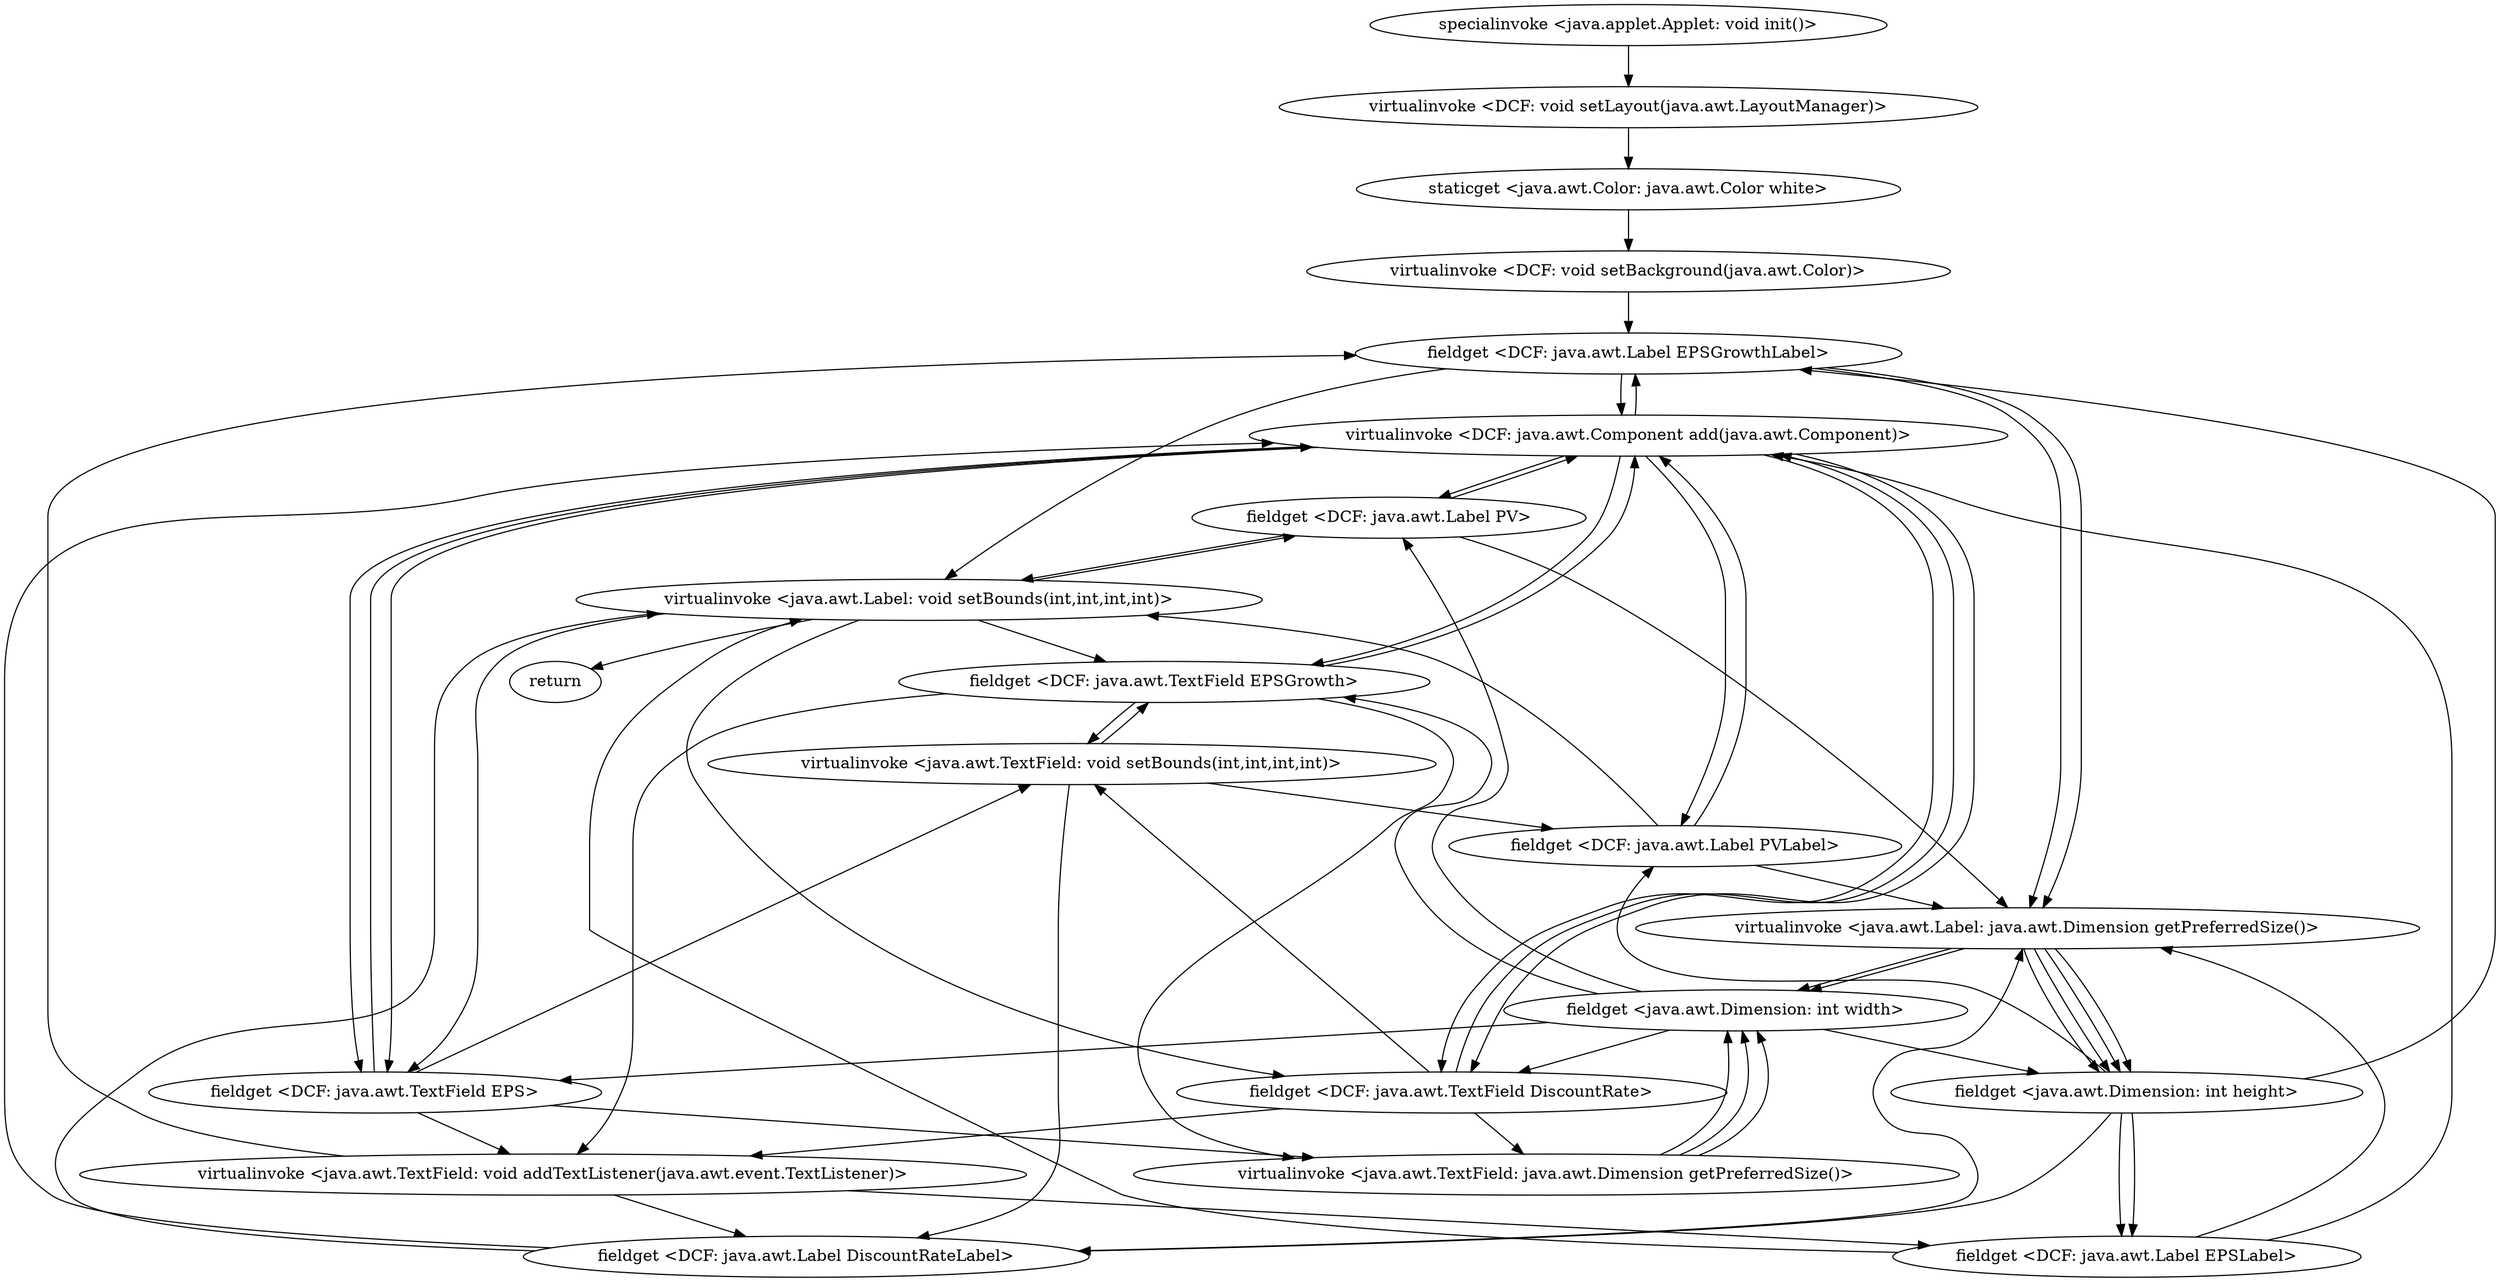 digraph "" {
"specialinvoke <java.applet.Applet: void init()>";
 "specialinvoke <java.applet.Applet: void init()>"->"virtualinvoke <DCF: void setLayout(java.awt.LayoutManager)>";
 "virtualinvoke <DCF: void setLayout(java.awt.LayoutManager)>"->"staticget <java.awt.Color: java.awt.Color white>";
 "staticget <java.awt.Color: java.awt.Color white>"->"virtualinvoke <DCF: void setBackground(java.awt.Color)>";
 "virtualinvoke <DCF: void setBackground(java.awt.Color)>"->"fieldget <DCF: java.awt.Label EPSGrowthLabel>";
 "fieldget <DCF: java.awt.Label EPSGrowthLabel>"->"virtualinvoke <DCF: java.awt.Component add(java.awt.Component)>";
 "virtualinvoke <DCF: java.awt.Component add(java.awt.Component)>"->"fieldget <DCF: java.awt.TextField EPSGrowth>";
 "fieldget <DCF: java.awt.TextField EPSGrowth>"->"virtualinvoke <DCF: java.awt.Component add(java.awt.Component)>";
 "virtualinvoke <DCF: java.awt.Component add(java.awt.Component)>"->"fieldget <DCF: java.awt.Label EPSGrowthLabel>";
 "fieldget <DCF: java.awt.Label EPSGrowthLabel>"->"virtualinvoke <java.awt.Label: java.awt.Dimension getPreferredSize()>";
 "virtualinvoke <java.awt.Label: java.awt.Dimension getPreferredSize()>"->"fieldget <java.awt.Dimension: int width>";
 "fieldget <java.awt.Dimension: int width>"->"fieldget <java.awt.Dimension: int height>";
 "fieldget <java.awt.Dimension: int height>"->"fieldget <DCF: java.awt.Label EPSLabel>";
 "fieldget <DCF: java.awt.Label EPSLabel>"->"virtualinvoke <DCF: java.awt.Component add(java.awt.Component)>";
 "virtualinvoke <DCF: java.awt.Component add(java.awt.Component)>"->"fieldget <DCF: java.awt.TextField EPS>";
 "fieldget <DCF: java.awt.TextField EPS>"->"virtualinvoke <DCF: java.awt.Component add(java.awt.Component)>";
 "virtualinvoke <DCF: java.awt.Component add(java.awt.Component)>"->"fieldget <DCF: java.awt.TextField EPS>";
 "fieldget <DCF: java.awt.TextField EPS>"->"virtualinvoke <java.awt.TextField: void addTextListener(java.awt.event.TextListener)>";
 "virtualinvoke <java.awt.TextField: void addTextListener(java.awt.event.TextListener)>"->"fieldget <DCF: java.awt.Label EPSLabel>";
 "fieldget <DCF: java.awt.Label EPSLabel>"->"virtualinvoke <java.awt.Label: java.awt.Dimension getPreferredSize()>";
 "virtualinvoke <java.awt.Label: java.awt.Dimension getPreferredSize()>"->"fieldget <java.awt.Dimension: int height>";
 "fieldget <java.awt.Dimension: int height>"->"fieldget <DCF: java.awt.Label EPSLabel>";
 "fieldget <DCF: java.awt.Label EPSLabel>"->"virtualinvoke <java.awt.Label: void setBounds(int,int,int,int)>";
 "virtualinvoke <java.awt.Label: void setBounds(int,int,int,int)>"->"fieldget <DCF: java.awt.TextField EPS>";
 "fieldget <DCF: java.awt.TextField EPS>"->"virtualinvoke <java.awt.TextField: java.awt.Dimension getPreferredSize()>";
 "virtualinvoke <java.awt.TextField: java.awt.Dimension getPreferredSize()>"->"fieldget <java.awt.Dimension: int width>";
 "fieldget <java.awt.Dimension: int width>"->"fieldget <DCF: java.awt.TextField EPS>";
 "fieldget <DCF: java.awt.TextField EPS>"->"virtualinvoke <java.awt.TextField: void setBounds(int,int,int,int)>";
 "virtualinvoke <java.awt.TextField: void setBounds(int,int,int,int)>"->"fieldget <DCF: java.awt.Label DiscountRateLabel>";
 "fieldget <DCF: java.awt.Label DiscountRateLabel>"->"virtualinvoke <DCF: java.awt.Component add(java.awt.Component)>";
 "virtualinvoke <DCF: java.awt.Component add(java.awt.Component)>"->"fieldget <DCF: java.awt.TextField DiscountRate>";
 "fieldget <DCF: java.awt.TextField DiscountRate>"->"virtualinvoke <DCF: java.awt.Component add(java.awt.Component)>";
 "virtualinvoke <DCF: java.awt.Component add(java.awt.Component)>"->"fieldget <DCF: java.awt.TextField DiscountRate>";
 "fieldget <DCF: java.awt.TextField DiscountRate>"->"virtualinvoke <java.awt.TextField: void addTextListener(java.awt.event.TextListener)>";
 "virtualinvoke <java.awt.TextField: void addTextListener(java.awt.event.TextListener)>"->"fieldget <DCF: java.awt.Label DiscountRateLabel>";
 "fieldget <DCF: java.awt.Label DiscountRateLabel>"->"virtualinvoke <java.awt.Label: java.awt.Dimension getPreferredSize()>";
 "virtualinvoke <java.awt.Label: java.awt.Dimension getPreferredSize()>"->"fieldget <java.awt.Dimension: int height>";
 "fieldget <java.awt.Dimension: int height>"->"fieldget <DCF: java.awt.Label DiscountRateLabel>";
 "fieldget <DCF: java.awt.Label DiscountRateLabel>"->"virtualinvoke <java.awt.Label: void setBounds(int,int,int,int)>";
 "virtualinvoke <java.awt.Label: void setBounds(int,int,int,int)>"->"fieldget <DCF: java.awt.TextField DiscountRate>";
 "fieldget <DCF: java.awt.TextField DiscountRate>"->"virtualinvoke <java.awt.TextField: java.awt.Dimension getPreferredSize()>";
 "virtualinvoke <java.awt.TextField: java.awt.Dimension getPreferredSize()>"->"fieldget <java.awt.Dimension: int width>";
 "fieldget <java.awt.Dimension: int width>"->"fieldget <DCF: java.awt.TextField DiscountRate>";
 "fieldget <DCF: java.awt.TextField DiscountRate>"->"virtualinvoke <java.awt.TextField: void setBounds(int,int,int,int)>";
 "virtualinvoke <java.awt.TextField: void setBounds(int,int,int,int)>"->"fieldget <DCF: java.awt.TextField EPSGrowth>";
 "fieldget <DCF: java.awt.TextField EPSGrowth>"->"virtualinvoke <java.awt.TextField: void addTextListener(java.awt.event.TextListener)>";
 "virtualinvoke <java.awt.TextField: void addTextListener(java.awt.event.TextListener)>"->"fieldget <DCF: java.awt.Label EPSGrowthLabel>";
 "fieldget <DCF: java.awt.Label EPSGrowthLabel>"->"virtualinvoke <java.awt.Label: java.awt.Dimension getPreferredSize()>";
 "virtualinvoke <java.awt.Label: java.awt.Dimension getPreferredSize()>"->"fieldget <java.awt.Dimension: int height>";
 "fieldget <java.awt.Dimension: int height>"->"fieldget <DCF: java.awt.Label EPSGrowthLabel>";
 "fieldget <DCF: java.awt.Label EPSGrowthLabel>"->"virtualinvoke <java.awt.Label: void setBounds(int,int,int,int)>";
 "virtualinvoke <java.awt.Label: void setBounds(int,int,int,int)>"->"fieldget <DCF: java.awt.TextField EPSGrowth>";
 "fieldget <DCF: java.awt.TextField EPSGrowth>"->"virtualinvoke <java.awt.TextField: java.awt.Dimension getPreferredSize()>";
 "virtualinvoke <java.awt.TextField: java.awt.Dimension getPreferredSize()>"->"fieldget <java.awt.Dimension: int width>";
 "fieldget <java.awt.Dimension: int width>"->"fieldget <DCF: java.awt.TextField EPSGrowth>";
 "fieldget <DCF: java.awt.TextField EPSGrowth>"->"virtualinvoke <java.awt.TextField: void setBounds(int,int,int,int)>";
 "virtualinvoke <java.awt.TextField: void setBounds(int,int,int,int)>"->"fieldget <DCF: java.awt.Label PVLabel>";
 "fieldget <DCF: java.awt.Label PVLabel>"->"virtualinvoke <DCF: java.awt.Component add(java.awt.Component)>";
 "virtualinvoke <DCF: java.awt.Component add(java.awt.Component)>"->"fieldget <DCF: java.awt.Label PV>";
 "fieldget <DCF: java.awt.Label PV>"->"virtualinvoke <DCF: java.awt.Component add(java.awt.Component)>";
 "virtualinvoke <DCF: java.awt.Component add(java.awt.Component)>"->"fieldget <DCF: java.awt.Label PVLabel>";
 "fieldget <DCF: java.awt.Label PVLabel>"->"virtualinvoke <java.awt.Label: java.awt.Dimension getPreferredSize()>";
 "virtualinvoke <java.awt.Label: java.awt.Dimension getPreferredSize()>"->"fieldget <java.awt.Dimension: int height>";
 "fieldget <java.awt.Dimension: int height>"->"fieldget <DCF: java.awt.Label PVLabel>";
 "fieldget <DCF: java.awt.Label PVLabel>"->"virtualinvoke <java.awt.Label: void setBounds(int,int,int,int)>";
 "virtualinvoke <java.awt.Label: void setBounds(int,int,int,int)>"->"fieldget <DCF: java.awt.Label PV>";
 "fieldget <DCF: java.awt.Label PV>"->"virtualinvoke <java.awt.Label: java.awt.Dimension getPreferredSize()>";
 "virtualinvoke <java.awt.Label: java.awt.Dimension getPreferredSize()>"->"fieldget <java.awt.Dimension: int width>";
 "fieldget <java.awt.Dimension: int width>"->"fieldget <DCF: java.awt.Label PV>";
 "fieldget <DCF: java.awt.Label PV>"->"virtualinvoke <java.awt.Label: void setBounds(int,int,int,int)>";
 "virtualinvoke <java.awt.Label: void setBounds(int,int,int,int)>"->"return";
}
